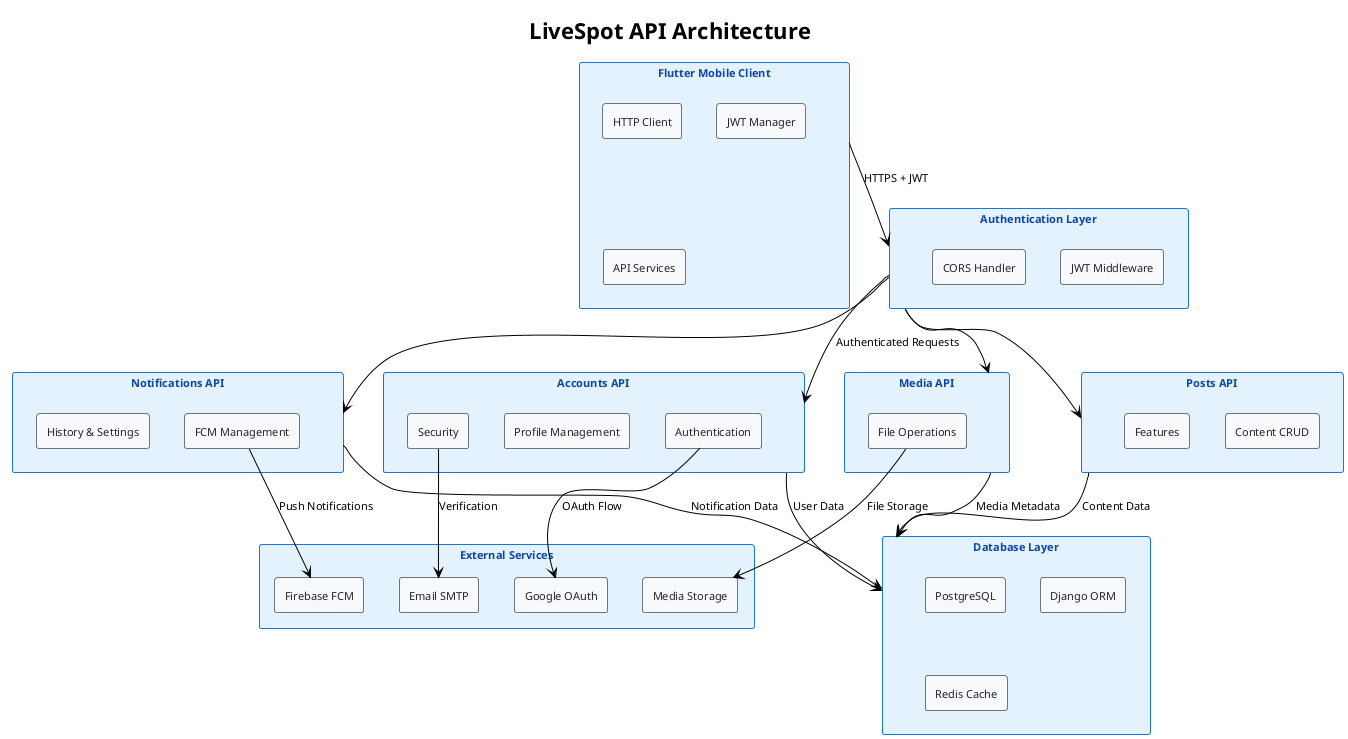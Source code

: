 @startuml
!theme plain
skinparam backgroundColor #FFFFFF
skinparam defaultFontSize 11
skinparam componentStyle rectangle

skinparam component {
    BackgroundColor #F8F9FA
    BorderColor #6C757D
    FontColor #212529
}

skinparam rectangle {
    BackgroundColor #E3F2FD
    BorderColor #1976D2
    FontColor #0D47A1
}

title LiveSpot API Architecture

rectangle "Flutter Mobile Client" as client {
    [HTTP Client] as http
    [JWT Manager] as jwt
    [API Services] as services
}

rectangle "Authentication Layer" as auth_layer {
    [JWT Middleware] as jwt_mid
    [CORS Handler] as cors
}

rectangle "Accounts API" as accounts_api {
    [Authentication] as auth_eps
    [Profile Management] as profile_eps
    [Security] as security_eps
}

rectangle "Posts API" as posts_api {
    [Content CRUD] as content_eps
    [Features] as features_eps
}

rectangle "Notifications API" as notif_api {
    [FCM Management] as fcm_eps
    [History & Settings] as history_eps
}

rectangle "Media API" as media_api {
    [File Operations] as file_eps
}

rectangle "External Services" as external {
    [Firebase FCM] as fcm
    [Google OAuth] as oauth
    [Email SMTP] as email
    [Media Storage] as storage
}

rectangle "Database Layer" as database {
    [PostgreSQL] as postgres
    [Django ORM] as orm
    [Redis Cache] as redis
}

' Data Flow Connections
client --> auth_layer : HTTPS + JWT
auth_layer --> accounts_api : Authenticated Requests
auth_layer --> posts_api
auth_layer --> notif_api
auth_layer --> media_api

accounts_api --> database : User Data
posts_api --> database : Content Data
notif_api --> database : Notification Data
media_api --> database : Media Metadata

' External Service Connections
auth_eps --> oauth : OAuth Flow
security_eps --> email : Verification
fcm_eps --> fcm : Push Notifications
file_eps --> storage : File Storage

@enduml
